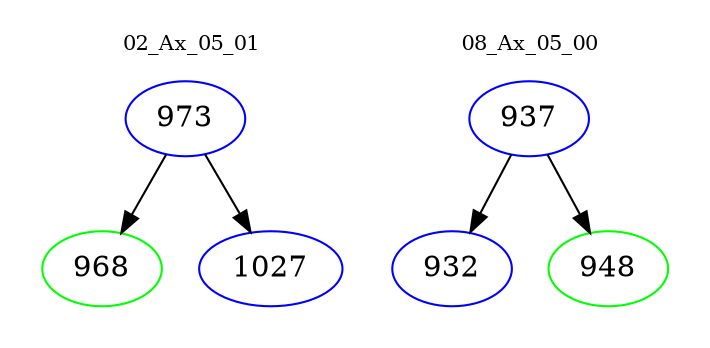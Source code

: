 digraph{
subgraph cluster_0 {
color = white
label = "02_Ax_05_01";
fontsize=10;
T0_973 [label="973", color="blue"]
T0_973 -> T0_968 [color="black"]
T0_968 [label="968", color="green"]
T0_973 -> T0_1027 [color="black"]
T0_1027 [label="1027", color="blue"]
}
subgraph cluster_1 {
color = white
label = "08_Ax_05_00";
fontsize=10;
T1_937 [label="937", color="blue"]
T1_937 -> T1_932 [color="black"]
T1_932 [label="932", color="blue"]
T1_937 -> T1_948 [color="black"]
T1_948 [label="948", color="green"]
}
}
